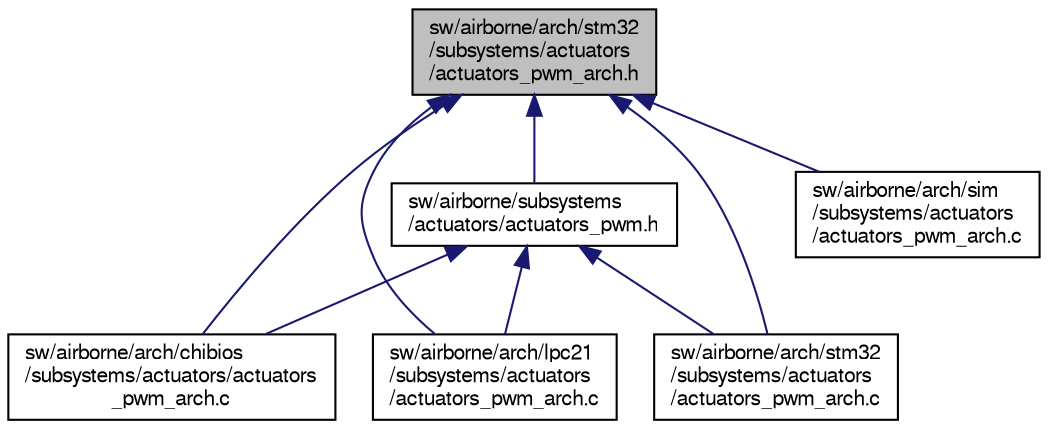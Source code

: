 digraph "sw/airborne/arch/stm32/subsystems/actuators/actuators_pwm_arch.h"
{
  edge [fontname="FreeSans",fontsize="10",labelfontname="FreeSans",labelfontsize="10"];
  node [fontname="FreeSans",fontsize="10",shape=record];
  Node1 [label="sw/airborne/arch/stm32\l/subsystems/actuators\l/actuators_pwm_arch.h",height=0.2,width=0.4,color="black", fillcolor="grey75", style="filled", fontcolor="black"];
  Node1 -> Node2 [dir="back",color="midnightblue",fontsize="10",style="solid",fontname="FreeSans"];
  Node2 [label="sw/airborne/arch/chibios\l/subsystems/actuators/actuators\l_pwm_arch.c",height=0.2,width=0.4,color="black", fillcolor="white", style="filled",URL="$chibios_2subsystems_2actuators_2actuators__pwm__arch_8c.html",tooltip="Interface from actuators to ChibiOS PWM driver. "];
  Node1 -> Node3 [dir="back",color="midnightblue",fontsize="10",style="solid",fontname="FreeSans"];
  Node3 [label="sw/airborne/arch/lpc21\l/subsystems/actuators\l/actuators_pwm_arch.c",height=0.2,width=0.4,color="black", fillcolor="white", style="filled",URL="$lpc21_2subsystems_2actuators_2actuators__pwm__arch_8c.html"];
  Node1 -> Node4 [dir="back",color="midnightblue",fontsize="10",style="solid",fontname="FreeSans"];
  Node4 [label="sw/airborne/arch/sim\l/subsystems/actuators\l/actuators_pwm_arch.c",height=0.2,width=0.4,color="black", fillcolor="white", style="filled",URL="$sim_2subsystems_2actuators_2actuators__pwm__arch_8c.html",tooltip="dummy servos handling for sim "];
  Node1 -> Node5 [dir="back",color="midnightblue",fontsize="10",style="solid",fontname="FreeSans"];
  Node5 [label="sw/airborne/arch/stm32\l/subsystems/actuators\l/actuators_pwm_arch.c",height=0.2,width=0.4,color="black", fillcolor="white", style="filled",URL="$stm32_2subsystems_2actuators_2actuators__pwm__arch_8c.html",tooltip="STM32 PWM servos handling. "];
  Node1 -> Node6 [dir="back",color="midnightblue",fontsize="10",style="solid",fontname="FreeSans"];
  Node6 [label="sw/airborne/subsystems\l/actuators/actuators_pwm.h",height=0.2,width=0.4,color="black", fillcolor="white", style="filled",URL="$actuators__pwm_8h.html"];
  Node6 -> Node2 [dir="back",color="midnightblue",fontsize="10",style="solid",fontname="FreeSans"];
  Node6 -> Node3 [dir="back",color="midnightblue",fontsize="10",style="solid",fontname="FreeSans"];
  Node6 -> Node5 [dir="back",color="midnightblue",fontsize="10",style="solid",fontname="FreeSans"];
}
